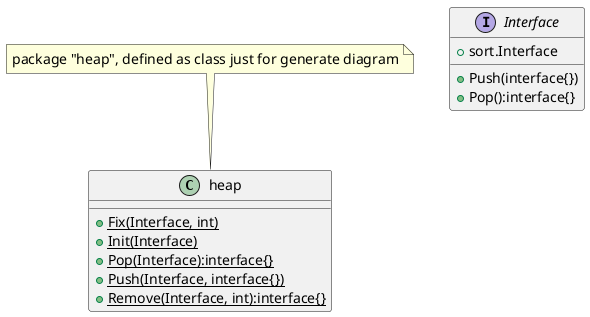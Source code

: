 @startuml
skinparam {
	defaultFontName Tohama
	defaultFontSize 14
}

class heap {
	+{static} Fix(Interface, int)
	+{static} Init(Interface)
	+{static} Pop(Interface):interface{}
	+{static} Push(Interface, interface{})
	+{static} Remove(Interface, int):interface{}
}

interface Interface {
	+sort.Interface
	+Push(interface{})
	+Pop():interface{}
}

note top of heap: package "heap", defined as class just for generate diagram

@enduml

